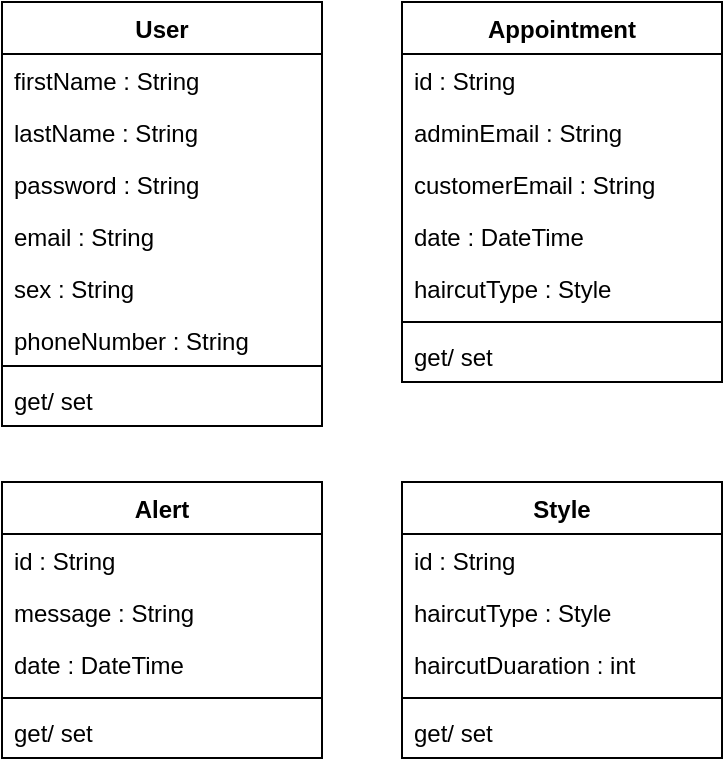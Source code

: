 <mxfile version="13.9.6" type="github"><diagram id="DVBH9T81DJewlVexEHzT" name="Page-1"><mxGraphModel dx="1278" dy="600" grid="1" gridSize="10" guides="1" tooltips="1" connect="1" arrows="1" fold="1" page="1" pageScale="1" pageWidth="850" pageHeight="1100" math="0" shadow="0"><root><mxCell id="0"/><mxCell id="1" parent="0"/><mxCell id="j9BPiwPMOuLQxzKc4azL-1" value="User" style="swimlane;fontStyle=1;align=center;verticalAlign=top;childLayout=stackLayout;horizontal=1;startSize=26;horizontalStack=0;resizeParent=1;resizeParentMax=0;resizeLast=0;collapsible=1;marginBottom=0;" vertex="1" parent="1"><mxGeometry x="40" y="40" width="160" height="212" as="geometry"/></mxCell><mxCell id="j9BPiwPMOuLQxzKc4azL-2" value="firstName : String" style="text;strokeColor=none;fillColor=none;align=left;verticalAlign=top;spacingLeft=4;spacingRight=4;overflow=hidden;rotatable=0;points=[[0,0.5],[1,0.5]];portConstraint=eastwest;" vertex="1" parent="j9BPiwPMOuLQxzKc4azL-1"><mxGeometry y="26" width="160" height="26" as="geometry"/></mxCell><mxCell id="j9BPiwPMOuLQxzKc4azL-6" value="lastName : String" style="text;strokeColor=none;fillColor=none;align=left;verticalAlign=top;spacingLeft=4;spacingRight=4;overflow=hidden;rotatable=0;points=[[0,0.5],[1,0.5]];portConstraint=eastwest;" vertex="1" parent="j9BPiwPMOuLQxzKc4azL-1"><mxGeometry y="52" width="160" height="26" as="geometry"/></mxCell><mxCell id="j9BPiwPMOuLQxzKc4azL-7" value="password : String" style="text;strokeColor=none;fillColor=none;align=left;verticalAlign=top;spacingLeft=4;spacingRight=4;overflow=hidden;rotatable=0;points=[[0,0.5],[1,0.5]];portConstraint=eastwest;" vertex="1" parent="j9BPiwPMOuLQxzKc4azL-1"><mxGeometry y="78" width="160" height="26" as="geometry"/></mxCell><mxCell id="j9BPiwPMOuLQxzKc4azL-8" value="email : String" style="text;strokeColor=none;fillColor=none;align=left;verticalAlign=top;spacingLeft=4;spacingRight=4;overflow=hidden;rotatable=0;points=[[0,0.5],[1,0.5]];portConstraint=eastwest;" vertex="1" parent="j9BPiwPMOuLQxzKc4azL-1"><mxGeometry y="104" width="160" height="26" as="geometry"/></mxCell><mxCell id="j9BPiwPMOuLQxzKc4azL-5" value="sex : String" style="text;strokeColor=none;fillColor=none;align=left;verticalAlign=top;spacingLeft=4;spacingRight=4;overflow=hidden;rotatable=0;points=[[0,0.5],[1,0.5]];portConstraint=eastwest;" vertex="1" parent="j9BPiwPMOuLQxzKc4azL-1"><mxGeometry y="130" width="160" height="26" as="geometry"/></mxCell><mxCell id="j9BPiwPMOuLQxzKc4azL-9" value="phoneNumber : String" style="text;strokeColor=none;fillColor=none;align=left;verticalAlign=top;spacingLeft=4;spacingRight=4;overflow=hidden;rotatable=0;points=[[0,0.5],[1,0.5]];portConstraint=eastwest;" vertex="1" parent="j9BPiwPMOuLQxzKc4azL-1"><mxGeometry y="156" width="160" height="22" as="geometry"/></mxCell><mxCell id="j9BPiwPMOuLQxzKc4azL-3" value="" style="line;strokeWidth=1;fillColor=none;align=left;verticalAlign=middle;spacingTop=-1;spacingLeft=3;spacingRight=3;rotatable=0;labelPosition=right;points=[];portConstraint=eastwest;" vertex="1" parent="j9BPiwPMOuLQxzKc4azL-1"><mxGeometry y="178" width="160" height="8" as="geometry"/></mxCell><mxCell id="j9BPiwPMOuLQxzKc4azL-4" value="get/ set" style="text;strokeColor=none;fillColor=none;align=left;verticalAlign=top;spacingLeft=4;spacingRight=4;overflow=hidden;rotatable=0;points=[[0,0.5],[1,0.5]];portConstraint=eastwest;" vertex="1" parent="j9BPiwPMOuLQxzKc4azL-1"><mxGeometry y="186" width="160" height="26" as="geometry"/></mxCell><mxCell id="j9BPiwPMOuLQxzKc4azL-10" value="Alert" style="swimlane;fontStyle=1;align=center;verticalAlign=top;childLayout=stackLayout;horizontal=1;startSize=26;horizontalStack=0;resizeParent=1;resizeParentMax=0;resizeLast=0;collapsible=1;marginBottom=0;" vertex="1" parent="1"><mxGeometry x="40" y="280" width="160" height="138" as="geometry"/></mxCell><mxCell id="j9BPiwPMOuLQxzKc4azL-11" value="id : String" style="text;strokeColor=none;fillColor=none;align=left;verticalAlign=top;spacingLeft=4;spacingRight=4;overflow=hidden;rotatable=0;points=[[0,0.5],[1,0.5]];portConstraint=eastwest;" vertex="1" parent="j9BPiwPMOuLQxzKc4azL-10"><mxGeometry y="26" width="160" height="26" as="geometry"/></mxCell><mxCell id="j9BPiwPMOuLQxzKc4azL-12" value="message : String" style="text;strokeColor=none;fillColor=none;align=left;verticalAlign=top;spacingLeft=4;spacingRight=4;overflow=hidden;rotatable=0;points=[[0,0.5],[1,0.5]];portConstraint=eastwest;" vertex="1" parent="j9BPiwPMOuLQxzKc4azL-10"><mxGeometry y="52" width="160" height="26" as="geometry"/></mxCell><mxCell id="j9BPiwPMOuLQxzKc4azL-13" value="date : DateTime" style="text;strokeColor=none;fillColor=none;align=left;verticalAlign=top;spacingLeft=4;spacingRight=4;overflow=hidden;rotatable=0;points=[[0,0.5],[1,0.5]];portConstraint=eastwest;" vertex="1" parent="j9BPiwPMOuLQxzKc4azL-10"><mxGeometry y="78" width="160" height="26" as="geometry"/></mxCell><mxCell id="j9BPiwPMOuLQxzKc4azL-17" value="" style="line;strokeWidth=1;fillColor=none;align=left;verticalAlign=middle;spacingTop=-1;spacingLeft=3;spacingRight=3;rotatable=0;labelPosition=right;points=[];portConstraint=eastwest;" vertex="1" parent="j9BPiwPMOuLQxzKc4azL-10"><mxGeometry y="104" width="160" height="8" as="geometry"/></mxCell><mxCell id="j9BPiwPMOuLQxzKc4azL-18" value="get/ set" style="text;strokeColor=none;fillColor=none;align=left;verticalAlign=top;spacingLeft=4;spacingRight=4;overflow=hidden;rotatable=0;points=[[0,0.5],[1,0.5]];portConstraint=eastwest;" vertex="1" parent="j9BPiwPMOuLQxzKc4azL-10"><mxGeometry y="112" width="160" height="26" as="geometry"/></mxCell><mxCell id="j9BPiwPMOuLQxzKc4azL-19" value="Appointment" style="swimlane;fontStyle=1;align=center;verticalAlign=top;childLayout=stackLayout;horizontal=1;startSize=26;horizontalStack=0;resizeParent=1;resizeParentMax=0;resizeLast=0;collapsible=1;marginBottom=0;" vertex="1" parent="1"><mxGeometry x="240" y="40" width="160" height="190" as="geometry"/></mxCell><mxCell id="j9BPiwPMOuLQxzKc4azL-20" value="id : String" style="text;strokeColor=none;fillColor=none;align=left;verticalAlign=top;spacingLeft=4;spacingRight=4;overflow=hidden;rotatable=0;points=[[0,0.5],[1,0.5]];portConstraint=eastwest;" vertex="1" parent="j9BPiwPMOuLQxzKc4azL-19"><mxGeometry y="26" width="160" height="26" as="geometry"/></mxCell><mxCell id="j9BPiwPMOuLQxzKc4azL-21" value="adminEmail : String" style="text;strokeColor=none;fillColor=none;align=left;verticalAlign=top;spacingLeft=4;spacingRight=4;overflow=hidden;rotatable=0;points=[[0,0.5],[1,0.5]];portConstraint=eastwest;" vertex="1" parent="j9BPiwPMOuLQxzKc4azL-19"><mxGeometry y="52" width="160" height="26" as="geometry"/></mxCell><mxCell id="j9BPiwPMOuLQxzKc4azL-22" value="customerEmail : String" style="text;strokeColor=none;fillColor=none;align=left;verticalAlign=top;spacingLeft=4;spacingRight=4;overflow=hidden;rotatable=0;points=[[0,0.5],[1,0.5]];portConstraint=eastwest;" vertex="1" parent="j9BPiwPMOuLQxzKc4azL-19"><mxGeometry y="78" width="160" height="26" as="geometry"/></mxCell><mxCell id="j9BPiwPMOuLQxzKc4azL-23" value="date : DateTime" style="text;strokeColor=none;fillColor=none;align=left;verticalAlign=top;spacingLeft=4;spacingRight=4;overflow=hidden;rotatable=0;points=[[0,0.5],[1,0.5]];portConstraint=eastwest;" vertex="1" parent="j9BPiwPMOuLQxzKc4azL-19"><mxGeometry y="104" width="160" height="26" as="geometry"/></mxCell><mxCell id="j9BPiwPMOuLQxzKc4azL-24" value="haircutType : Style" style="text;strokeColor=none;fillColor=none;align=left;verticalAlign=top;spacingLeft=4;spacingRight=4;overflow=hidden;rotatable=0;points=[[0,0.5],[1,0.5]];portConstraint=eastwest;" vertex="1" parent="j9BPiwPMOuLQxzKc4azL-19"><mxGeometry y="130" width="160" height="26" as="geometry"/></mxCell><mxCell id="j9BPiwPMOuLQxzKc4azL-26" value="" style="line;strokeWidth=1;fillColor=none;align=left;verticalAlign=middle;spacingTop=-1;spacingLeft=3;spacingRight=3;rotatable=0;labelPosition=right;points=[];portConstraint=eastwest;" vertex="1" parent="j9BPiwPMOuLQxzKc4azL-19"><mxGeometry y="156" width="160" height="8" as="geometry"/></mxCell><mxCell id="j9BPiwPMOuLQxzKc4azL-27" value="get/ set" style="text;strokeColor=none;fillColor=none;align=left;verticalAlign=top;spacingLeft=4;spacingRight=4;overflow=hidden;rotatable=0;points=[[0,0.5],[1,0.5]];portConstraint=eastwest;" vertex="1" parent="j9BPiwPMOuLQxzKc4azL-19"><mxGeometry y="164" width="160" height="26" as="geometry"/></mxCell><mxCell id="j9BPiwPMOuLQxzKc4azL-28" value="Style" style="swimlane;fontStyle=1;align=center;verticalAlign=top;childLayout=stackLayout;horizontal=1;startSize=26;horizontalStack=0;resizeParent=1;resizeParentMax=0;resizeLast=0;collapsible=1;marginBottom=0;" vertex="1" parent="1"><mxGeometry x="240" y="280" width="160" height="138" as="geometry"/></mxCell><mxCell id="j9BPiwPMOuLQxzKc4azL-29" value="id : String" style="text;strokeColor=none;fillColor=none;align=left;verticalAlign=top;spacingLeft=4;spacingRight=4;overflow=hidden;rotatable=0;points=[[0,0.5],[1,0.5]];portConstraint=eastwest;" vertex="1" parent="j9BPiwPMOuLQxzKc4azL-28"><mxGeometry y="26" width="160" height="26" as="geometry"/></mxCell><mxCell id="j9BPiwPMOuLQxzKc4azL-36" value="haircutType : Style" style="text;strokeColor=none;fillColor=none;align=left;verticalAlign=top;spacingLeft=4;spacingRight=4;overflow=hidden;rotatable=0;points=[[0,0.5],[1,0.5]];portConstraint=eastwest;" vertex="1" parent="j9BPiwPMOuLQxzKc4azL-28"><mxGeometry y="52" width="160" height="26" as="geometry"/></mxCell><mxCell id="j9BPiwPMOuLQxzKc4azL-33" value="haircutDuaration : int" style="text;strokeColor=none;fillColor=none;align=left;verticalAlign=top;spacingLeft=4;spacingRight=4;overflow=hidden;rotatable=0;points=[[0,0.5],[1,0.5]];portConstraint=eastwest;" vertex="1" parent="j9BPiwPMOuLQxzKc4azL-28"><mxGeometry y="78" width="160" height="26" as="geometry"/></mxCell><mxCell id="j9BPiwPMOuLQxzKc4azL-34" value="" style="line;strokeWidth=1;fillColor=none;align=left;verticalAlign=middle;spacingTop=-1;spacingLeft=3;spacingRight=3;rotatable=0;labelPosition=right;points=[];portConstraint=eastwest;" vertex="1" parent="j9BPiwPMOuLQxzKc4azL-28"><mxGeometry y="104" width="160" height="8" as="geometry"/></mxCell><mxCell id="j9BPiwPMOuLQxzKc4azL-35" value="get/ set" style="text;strokeColor=none;fillColor=none;align=left;verticalAlign=top;spacingLeft=4;spacingRight=4;overflow=hidden;rotatable=0;points=[[0,0.5],[1,0.5]];portConstraint=eastwest;" vertex="1" parent="j9BPiwPMOuLQxzKc4azL-28"><mxGeometry y="112" width="160" height="26" as="geometry"/></mxCell></root></mxGraphModel></diagram></mxfile>